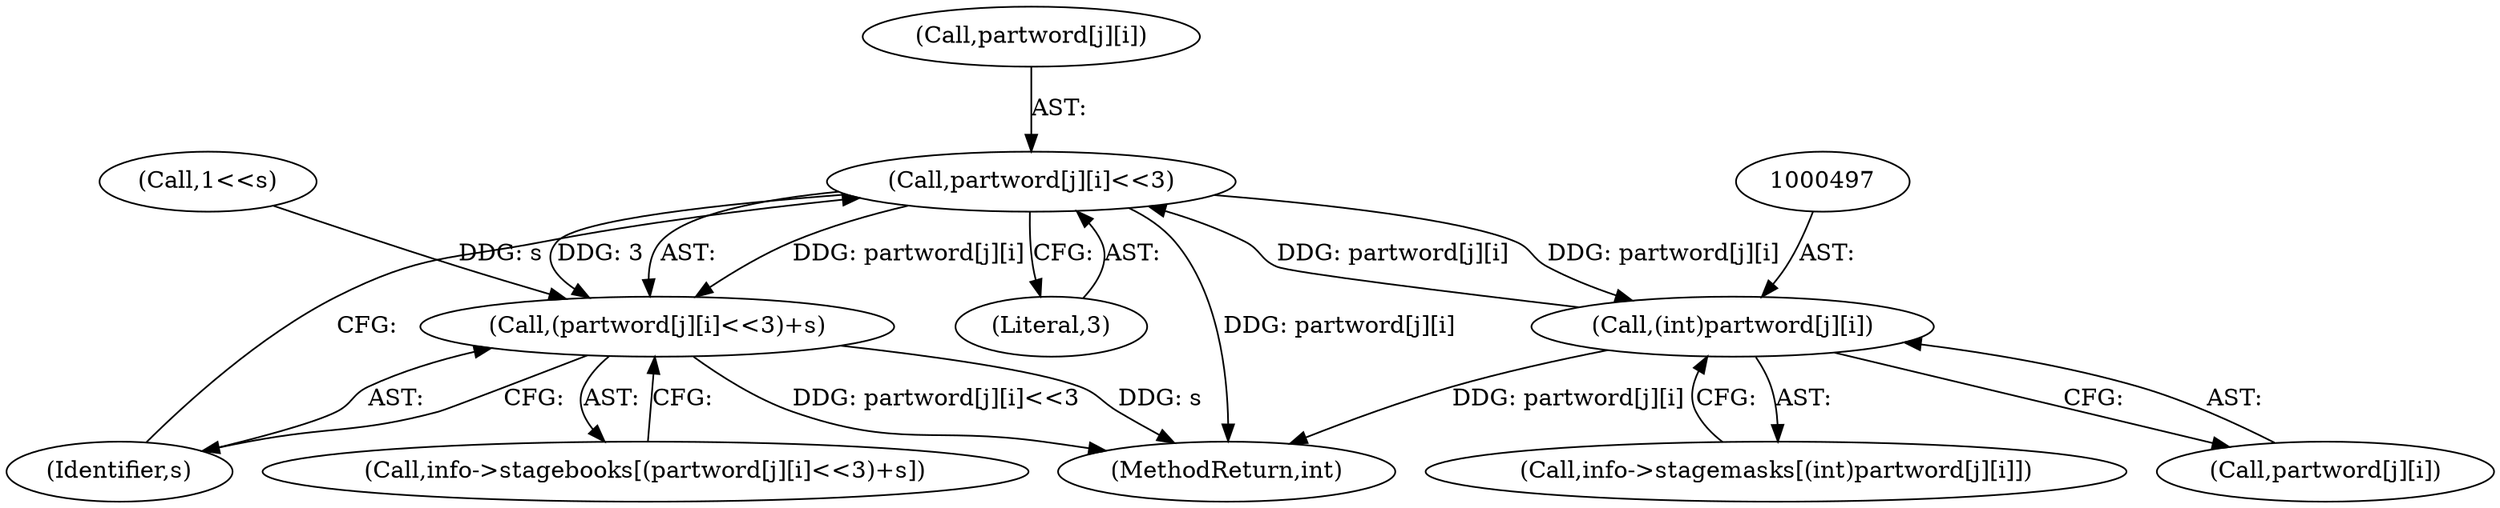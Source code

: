 digraph "1_Android_659030a2e80c38fb8da0a4eb68695349eec6778b@array" {
"1000519" [label="(Call,partword[j][i]<<3)"];
"1000496" [label="(Call,(int)partword[j][i])"];
"1000519" [label="(Call,partword[j][i]<<3)"];
"1000518" [label="(Call,(partword[j][i]<<3)+s)"];
"1000498" [label="(Call,partword[j][i])"];
"1000526" [label="(Identifier,s)"];
"1000496" [label="(Call,(int)partword[j][i])"];
"1000514" [label="(Call,info->stagebooks[(partword[j][i]<<3)+s])"];
"1000492" [label="(Call,info->stagemasks[(int)partword[j][i]])"];
"1000520" [label="(Call,partword[j][i])"];
"1000518" [label="(Call,(partword[j][i]<<3)+s)"];
"1000854" [label="(MethodReturn,int)"];
"1000503" [label="(Call,1<<s)"];
"1000525" [label="(Literal,3)"];
"1000519" [label="(Call,partword[j][i]<<3)"];
"1000519" -> "1000518"  [label="AST: "];
"1000519" -> "1000525"  [label="CFG: "];
"1000520" -> "1000519"  [label="AST: "];
"1000525" -> "1000519"  [label="AST: "];
"1000526" -> "1000519"  [label="CFG: "];
"1000519" -> "1000854"  [label="DDG: partword[j][i]"];
"1000519" -> "1000496"  [label="DDG: partword[j][i]"];
"1000519" -> "1000518"  [label="DDG: partword[j][i]"];
"1000519" -> "1000518"  [label="DDG: 3"];
"1000496" -> "1000519"  [label="DDG: partword[j][i]"];
"1000496" -> "1000492"  [label="AST: "];
"1000496" -> "1000498"  [label="CFG: "];
"1000497" -> "1000496"  [label="AST: "];
"1000498" -> "1000496"  [label="AST: "];
"1000492" -> "1000496"  [label="CFG: "];
"1000496" -> "1000854"  [label="DDG: partword[j][i]"];
"1000518" -> "1000514"  [label="AST: "];
"1000518" -> "1000526"  [label="CFG: "];
"1000526" -> "1000518"  [label="AST: "];
"1000514" -> "1000518"  [label="CFG: "];
"1000518" -> "1000854"  [label="DDG: partword[j][i]<<3"];
"1000518" -> "1000854"  [label="DDG: s"];
"1000503" -> "1000518"  [label="DDG: s"];
}
